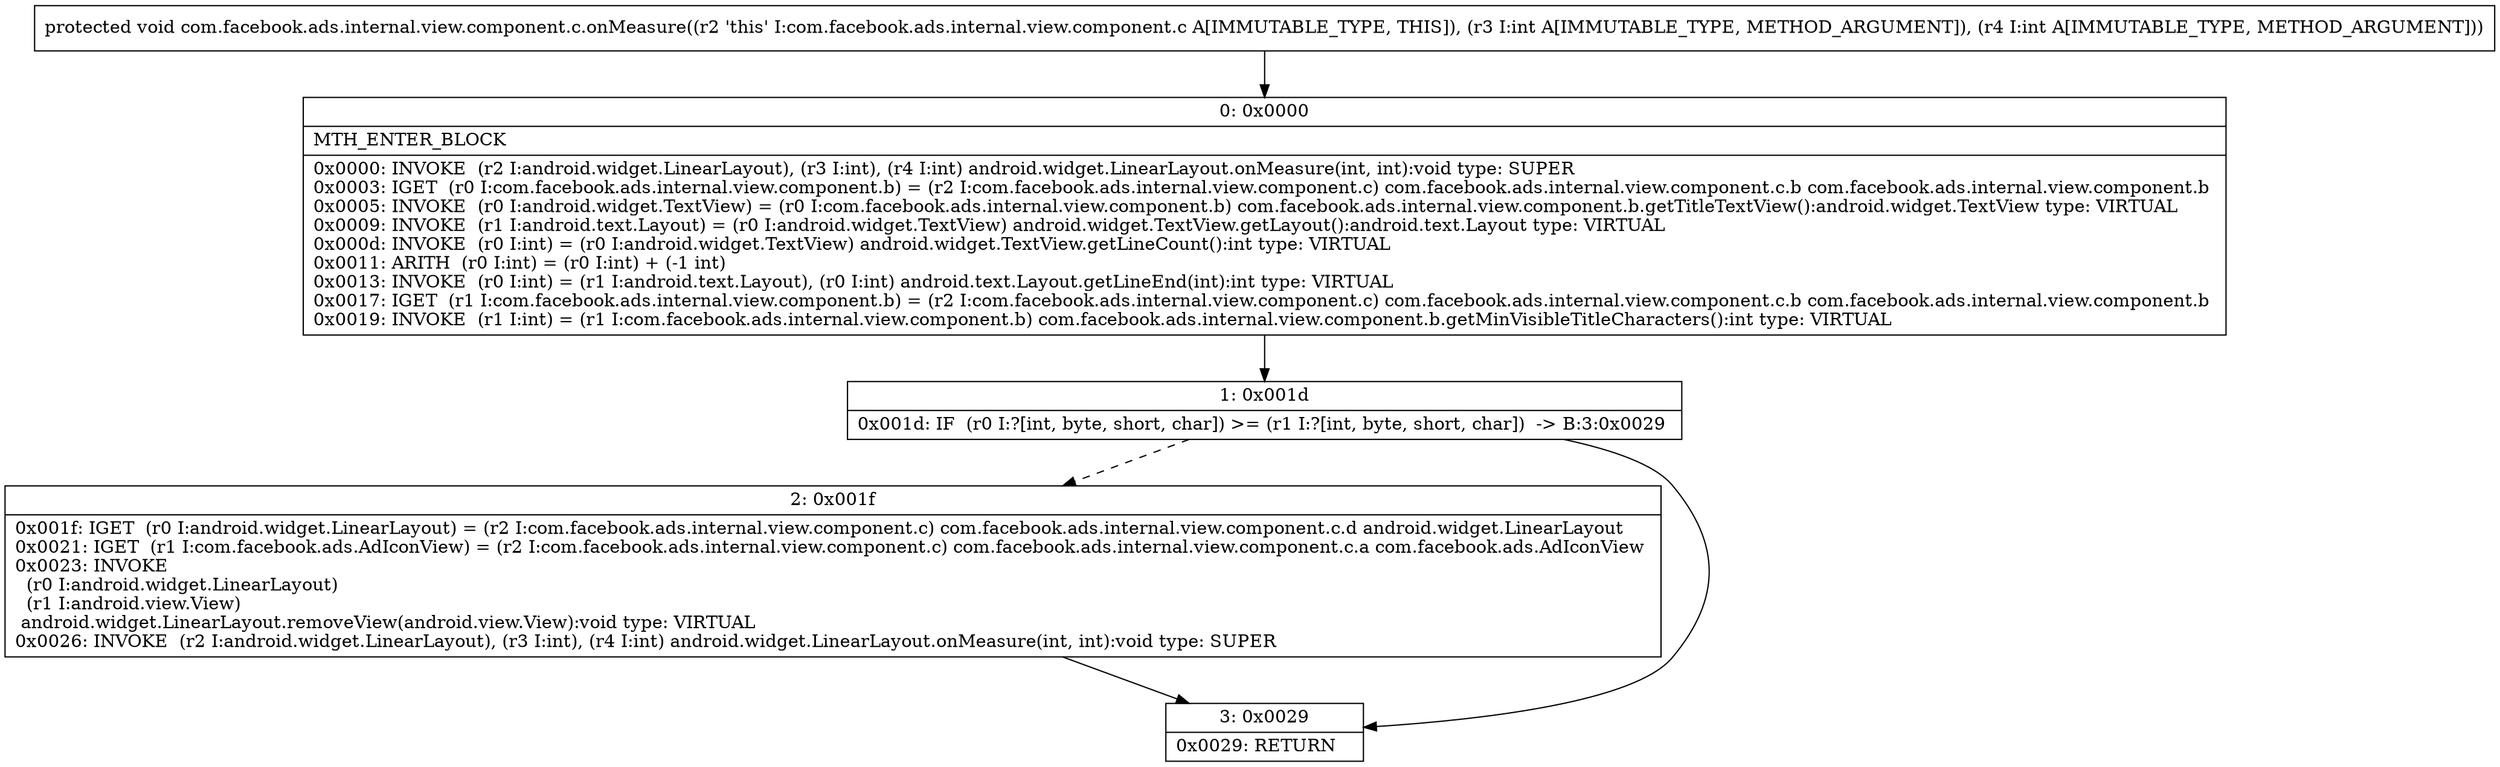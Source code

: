 digraph "CFG forcom.facebook.ads.internal.view.component.c.onMeasure(II)V" {
Node_0 [shape=record,label="{0\:\ 0x0000|MTH_ENTER_BLOCK\l|0x0000: INVOKE  (r2 I:android.widget.LinearLayout), (r3 I:int), (r4 I:int) android.widget.LinearLayout.onMeasure(int, int):void type: SUPER \l0x0003: IGET  (r0 I:com.facebook.ads.internal.view.component.b) = (r2 I:com.facebook.ads.internal.view.component.c) com.facebook.ads.internal.view.component.c.b com.facebook.ads.internal.view.component.b \l0x0005: INVOKE  (r0 I:android.widget.TextView) = (r0 I:com.facebook.ads.internal.view.component.b) com.facebook.ads.internal.view.component.b.getTitleTextView():android.widget.TextView type: VIRTUAL \l0x0009: INVOKE  (r1 I:android.text.Layout) = (r0 I:android.widget.TextView) android.widget.TextView.getLayout():android.text.Layout type: VIRTUAL \l0x000d: INVOKE  (r0 I:int) = (r0 I:android.widget.TextView) android.widget.TextView.getLineCount():int type: VIRTUAL \l0x0011: ARITH  (r0 I:int) = (r0 I:int) + (\-1 int) \l0x0013: INVOKE  (r0 I:int) = (r1 I:android.text.Layout), (r0 I:int) android.text.Layout.getLineEnd(int):int type: VIRTUAL \l0x0017: IGET  (r1 I:com.facebook.ads.internal.view.component.b) = (r2 I:com.facebook.ads.internal.view.component.c) com.facebook.ads.internal.view.component.c.b com.facebook.ads.internal.view.component.b \l0x0019: INVOKE  (r1 I:int) = (r1 I:com.facebook.ads.internal.view.component.b) com.facebook.ads.internal.view.component.b.getMinVisibleTitleCharacters():int type: VIRTUAL \l}"];
Node_1 [shape=record,label="{1\:\ 0x001d|0x001d: IF  (r0 I:?[int, byte, short, char]) \>= (r1 I:?[int, byte, short, char])  \-\> B:3:0x0029 \l}"];
Node_2 [shape=record,label="{2\:\ 0x001f|0x001f: IGET  (r0 I:android.widget.LinearLayout) = (r2 I:com.facebook.ads.internal.view.component.c) com.facebook.ads.internal.view.component.c.d android.widget.LinearLayout \l0x0021: IGET  (r1 I:com.facebook.ads.AdIconView) = (r2 I:com.facebook.ads.internal.view.component.c) com.facebook.ads.internal.view.component.c.a com.facebook.ads.AdIconView \l0x0023: INVOKE  \l  (r0 I:android.widget.LinearLayout)\l  (r1 I:android.view.View)\l android.widget.LinearLayout.removeView(android.view.View):void type: VIRTUAL \l0x0026: INVOKE  (r2 I:android.widget.LinearLayout), (r3 I:int), (r4 I:int) android.widget.LinearLayout.onMeasure(int, int):void type: SUPER \l}"];
Node_3 [shape=record,label="{3\:\ 0x0029|0x0029: RETURN   \l}"];
MethodNode[shape=record,label="{protected void com.facebook.ads.internal.view.component.c.onMeasure((r2 'this' I:com.facebook.ads.internal.view.component.c A[IMMUTABLE_TYPE, THIS]), (r3 I:int A[IMMUTABLE_TYPE, METHOD_ARGUMENT]), (r4 I:int A[IMMUTABLE_TYPE, METHOD_ARGUMENT])) }"];
MethodNode -> Node_0;
Node_0 -> Node_1;
Node_1 -> Node_2[style=dashed];
Node_1 -> Node_3;
Node_2 -> Node_3;
}


